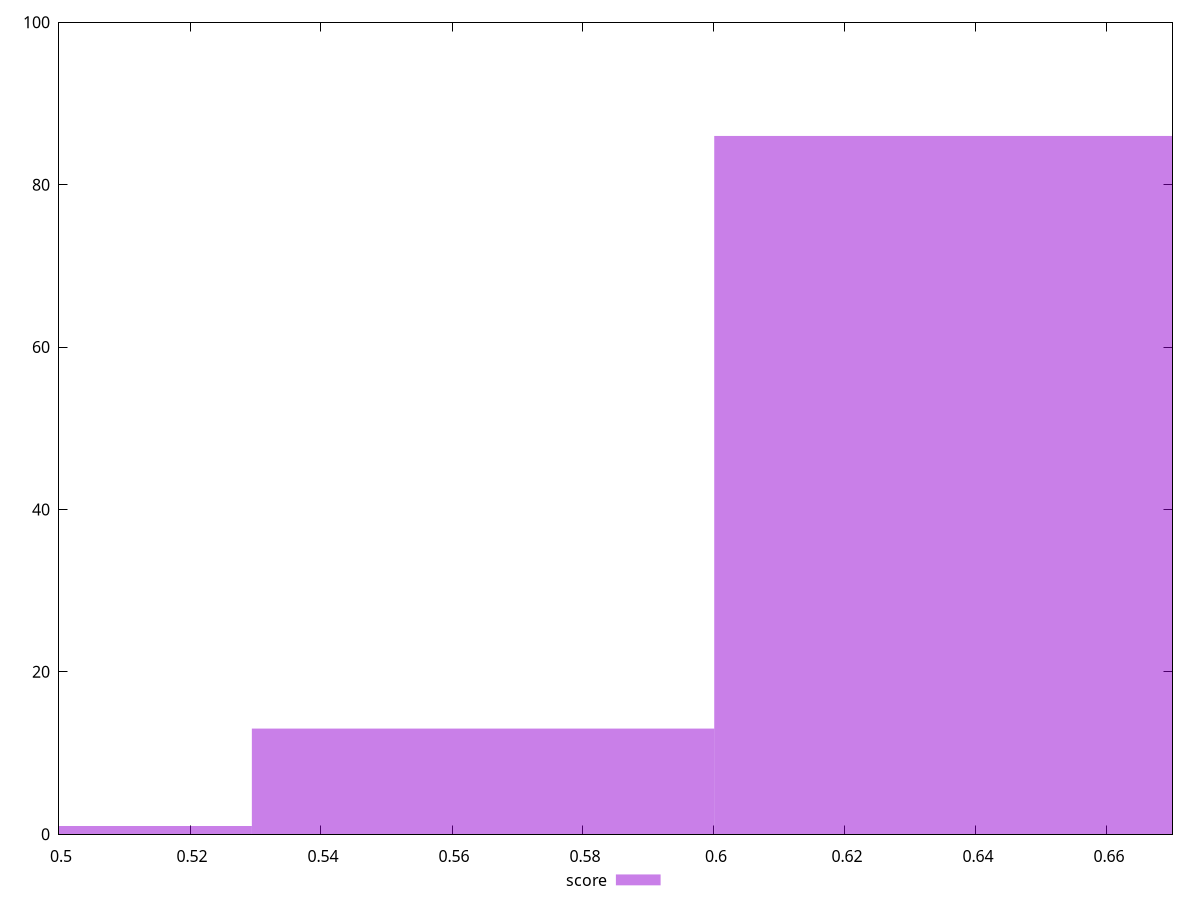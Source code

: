 reset

$score <<EOF
0.6353307800147215 86
0.564738471124197 13
0.49414616223367236 1
EOF

set key outside below
set boxwidth 0.07059230889052462
set xrange [0.5:0.67]
set yrange [0:100]
set trange [0:100]
set style fill transparent solid 0.5 noborder
set terminal svg size 640, 490 enhanced background rgb 'white'
set output "report_00017_2021-02-10T15-08-03.406Z/uses-webp-images/samples/pages+cached+noadtech/score/histogram.svg"

plot $score title "score" with boxes

reset
